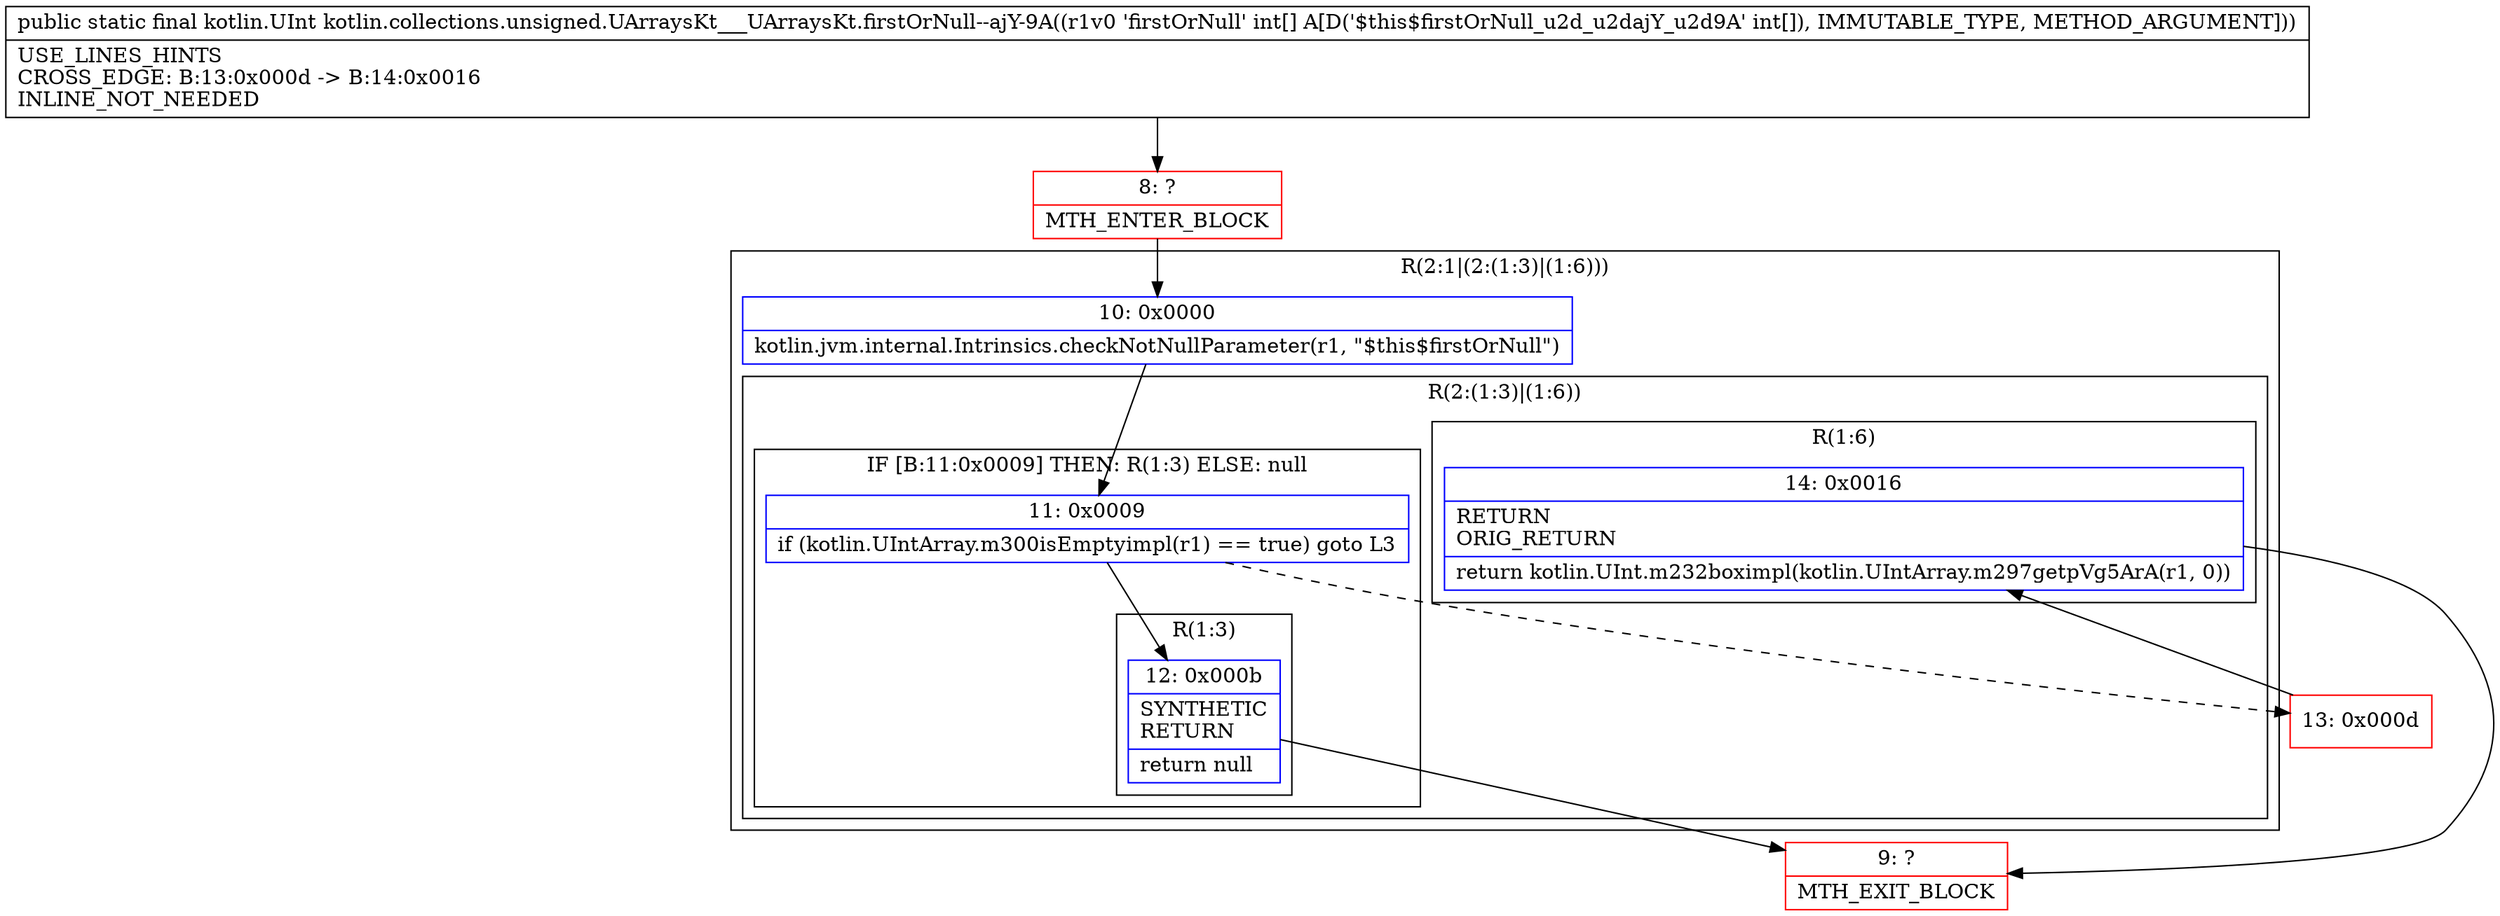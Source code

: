 digraph "CFG forkotlin.collections.unsigned.UArraysKt___UArraysKt.firstOrNull\-\-ajY\-9A([I)Lkotlin\/UInt;" {
subgraph cluster_Region_1283188580 {
label = "R(2:1|(2:(1:3)|(1:6)))";
node [shape=record,color=blue];
Node_10 [shape=record,label="{10\:\ 0x0000|kotlin.jvm.internal.Intrinsics.checkNotNullParameter(r1, \"$this$firstOrNull\")\l}"];
subgraph cluster_Region_878090427 {
label = "R(2:(1:3)|(1:6))";
node [shape=record,color=blue];
subgraph cluster_IfRegion_494338370 {
label = "IF [B:11:0x0009] THEN: R(1:3) ELSE: null";
node [shape=record,color=blue];
Node_11 [shape=record,label="{11\:\ 0x0009|if (kotlin.UIntArray.m300isEmptyimpl(r1) == true) goto L3\l}"];
subgraph cluster_Region_1096870525 {
label = "R(1:3)";
node [shape=record,color=blue];
Node_12 [shape=record,label="{12\:\ 0x000b|SYNTHETIC\lRETURN\l|return null\l}"];
}
}
subgraph cluster_Region_1379100146 {
label = "R(1:6)";
node [shape=record,color=blue];
Node_14 [shape=record,label="{14\:\ 0x0016|RETURN\lORIG_RETURN\l|return kotlin.UInt.m232boximpl(kotlin.UIntArray.m297getpVg5ArA(r1, 0))\l}"];
}
}
}
Node_8 [shape=record,color=red,label="{8\:\ ?|MTH_ENTER_BLOCK\l}"];
Node_9 [shape=record,color=red,label="{9\:\ ?|MTH_EXIT_BLOCK\l}"];
Node_13 [shape=record,color=red,label="{13\:\ 0x000d}"];
MethodNode[shape=record,label="{public static final kotlin.UInt kotlin.collections.unsigned.UArraysKt___UArraysKt.firstOrNull\-\-ajY\-9A((r1v0 'firstOrNull' int[] A[D('$this$firstOrNull_u2d_u2dajY_u2d9A' int[]), IMMUTABLE_TYPE, METHOD_ARGUMENT]))  | USE_LINES_HINTS\lCROSS_EDGE: B:13:0x000d \-\> B:14:0x0016\lINLINE_NOT_NEEDED\l}"];
MethodNode -> Node_8;Node_10 -> Node_11;
Node_11 -> Node_12;
Node_11 -> Node_13[style=dashed];
Node_12 -> Node_9;
Node_14 -> Node_9;
Node_8 -> Node_10;
Node_13 -> Node_14;
}

